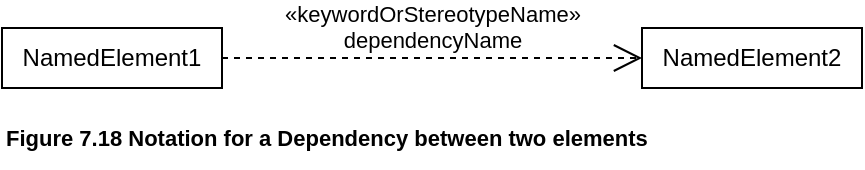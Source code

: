 <mxfile version="21.6.8" type="device" pages="4">
  <diagram name="7.18" id="AVX9XgGXYvlCAjr2DV2e">
    <mxGraphModel dx="880" dy="511" grid="1" gridSize="10" guides="1" tooltips="1" connect="1" arrows="1" fold="1" page="1" pageScale="1" pageWidth="1169" pageHeight="827" math="0" shadow="0">
      <root>
        <mxCell id="0" />
        <mxCell id="1" parent="0" />
        <mxCell id="v43Onr5ykAxE8IYJDJ8J-1" value="NamedElement1" style="html=1;whiteSpace=wrap;" vertex="1" parent="1">
          <mxGeometry y="30" width="110" height="30" as="geometry" />
        </mxCell>
        <mxCell id="v43Onr5ykAxE8IYJDJ8J-2" value="NamedElement2" style="html=1;whiteSpace=wrap;" vertex="1" parent="1">
          <mxGeometry x="320" y="30" width="110" height="30" as="geometry" />
        </mxCell>
        <mxCell id="v43Onr5ykAxE8IYJDJ8J-3" value="&lt;div&gt;«keywordOrStereotypeName»&lt;/div&gt;&lt;div&gt;dependencyName&lt;/div&gt;" style="endArrow=open;html=1;rounded=0;align=center;verticalAlign=bottom;dashed=1;endFill=0;labelBackgroundColor=none;entryX=0;entryY=0.5;entryDx=0;entryDy=0;exitX=1;exitY=0.5;exitDx=0;exitDy=0;endSize=12;" edge="1" parent="1" source="v43Onr5ykAxE8IYJDJ8J-1" target="v43Onr5ykAxE8IYJDJ8J-2">
          <mxGeometry relative="1" as="geometry">
            <mxPoint x="110" y="45" as="sourcePoint" />
            <mxPoint x="270" y="44.5" as="targetPoint" />
          </mxGeometry>
        </mxCell>
        <mxCell id="v43Onr5ykAxE8IYJDJ8J-4" value="&lt;b&gt;Figure 7.18 Notation for a Dependency between two elements&lt;/b&gt;" style="text;html=1;align=left;verticalAlign=middle;resizable=0;points=[];autosize=1;strokeColor=none;fillColor=none;fontSize=11;fontFamily=Helvetica;fontColor=default;" vertex="1" parent="1">
          <mxGeometry y="70" width="340" height="30" as="geometry" />
        </mxCell>
      </root>
    </mxGraphModel>
  </diagram>
  <diagram id="GzHcZ-AzKYH8O04BReOV" name="7.19">
    <mxGraphModel dx="880" dy="511" grid="1" gridSize="10" guides="1" tooltips="1" connect="1" arrows="1" fold="1" page="1" pageScale="1" pageWidth="1169" pageHeight="827" math="0" shadow="0">
      <root>
        <mxCell id="0" />
        <mxCell id="1" parent="0" />
        <mxCell id="_xoNd-q2XynYcJKWpoRw-1" value="CarFactory" style="html=1;whiteSpace=wrap;" vertex="1" parent="1">
          <mxGeometry width="110" height="50" as="geometry" />
        </mxCell>
        <mxCell id="_xoNd-q2XynYcJKWpoRw-2" value="Car" style="html=1;whiteSpace=wrap;" vertex="1" parent="1">
          <mxGeometry x="320" width="110" height="50" as="geometry" />
        </mxCell>
        <mxCell id="_xoNd-q2XynYcJKWpoRw-3" value="«instantiate»" style="endArrow=open;html=1;rounded=0;align=center;verticalAlign=bottom;dashed=1;endFill=0;labelBackgroundColor=none;entryX=0;entryY=0.5;entryDx=0;entryDy=0;exitX=1;exitY=0.5;exitDx=0;exitDy=0;endSize=12;" edge="1" parent="1" source="_xoNd-q2XynYcJKWpoRw-1" target="_xoNd-q2XynYcJKWpoRw-2">
          <mxGeometry relative="1" as="geometry">
            <mxPoint x="110" y="25" as="sourcePoint" />
            <mxPoint x="270" y="24.5" as="targetPoint" />
          </mxGeometry>
        </mxCell>
        <mxCell id="_xoNd-q2XynYcJKWpoRw-4" value="&lt;b&gt;Figure 7.19 An example of an «Instantiate» Dependency&lt;/b&gt;" style="text;html=1;align=left;verticalAlign=middle;resizable=0;points=[];autosize=1;strokeColor=none;fillColor=none;fontSize=11;fontFamily=Helvetica;fontColor=default;" vertex="1" parent="1">
          <mxGeometry y="50" width="310" height="30" as="geometry" />
        </mxCell>
      </root>
    </mxGraphModel>
  </diagram>
  <diagram id="R1fuRD7EvVFMdhy6P8HF" name="7.20">
    <mxGraphModel dx="880" dy="511" grid="1" gridSize="10" guides="1" tooltips="1" connect="1" arrows="1" fold="1" page="1" pageScale="1" pageWidth="1169" pageHeight="827" math="0" shadow="0">
      <root>
        <mxCell id="0" />
        <mxCell id="1" parent="0" />
        <mxCell id="p0qoMTA7mXyHL-Bzv7cV-1" value="Order" style="html=1;whiteSpace=wrap;" vertex="1" parent="1">
          <mxGeometry x="30" y="10" width="50" height="30" as="geometry" />
        </mxCell>
        <mxCell id="p0qoMTA7mXyHL-Bzv7cV-2" value="Line&lt;br&gt;Item" style="html=1;whiteSpace=wrap;" vertex="1" parent="1">
          <mxGeometry x="200" y="5" width="50" height="40" as="geometry" />
        </mxCell>
        <mxCell id="p0qoMTA7mXyHL-Bzv7cV-3" value="«use»" style="endArrow=open;html=1;rounded=0;align=center;verticalAlign=bottom;dashed=1;endFill=0;labelBackgroundColor=none;entryX=0;entryY=0.5;entryDx=0;entryDy=0;exitX=1;exitY=0.5;exitDx=0;exitDy=0;endSize=12;" edge="1" parent="1" source="p0qoMTA7mXyHL-Bzv7cV-1" target="p0qoMTA7mXyHL-Bzv7cV-2">
          <mxGeometry relative="1" as="geometry">
            <mxPoint x="110" y="25" as="sourcePoint" />
            <mxPoint x="270" y="24.5" as="targetPoint" />
            <mxPoint as="offset" />
          </mxGeometry>
        </mxCell>
        <mxCell id="p0qoMTA7mXyHL-Bzv7cV-4" value="&lt;b&gt;Figure 7.20 An example of a «use» Dependency&lt;/b&gt;" style="text;html=1;align=left;verticalAlign=middle;resizable=0;points=[];autosize=1;strokeColor=none;fillColor=none;fontSize=11;fontFamily=Helvetica;fontColor=default;" vertex="1" parent="1">
          <mxGeometry y="50" width="270" height="30" as="geometry" />
        </mxCell>
      </root>
    </mxGraphModel>
  </diagram>
  <diagram id="Ty7BtY0HAJfFGylVIrD7" name="7.21">
    <mxGraphModel dx="880" dy="511" grid="1" gridSize="10" guides="1" tooltips="1" connect="1" arrows="1" fold="1" page="1" pageScale="1" pageWidth="1169" pageHeight="827" math="0" shadow="0">
      <root>
        <mxCell id="0" />
        <mxCell id="1" parent="0" />
        <mxCell id="0xWmAYFpe4VVVlx3Cu_2-1" value="Business" style="html=1;whiteSpace=wrap;" vertex="1" parent="1">
          <mxGeometry x="70" width="110" height="40" as="geometry" />
        </mxCell>
        <mxCell id="0xWmAYFpe4VVVlx3Cu_2-2" value="Owner" style="html=1;whiteSpace=wrap;" vertex="1" parent="1">
          <mxGeometry y="120" width="110" height="40" as="geometry" />
        </mxCell>
        <mxCell id="0xWmAYFpe4VVVlx3Cu_2-3" value="Employee" style="html=1;whiteSpace=wrap;" vertex="1" parent="1">
          <mxGeometry x="140" y="120" width="110" height="40" as="geometry" />
        </mxCell>
        <mxCell id="0xWmAYFpe4VVVlx3Cu_2-4" value="" style="edgeStyle=elbowEdgeStyle;html=1;endArrow=block;elbow=vertical;endFill=0;dashed=1;rounded=0;entryX=0.5;entryY=1;entryDx=0;entryDy=0;exitX=0.5;exitY=0;exitDx=0;exitDy=0;endSize=12;" edge="1" parent="1" source="0xWmAYFpe4VVVlx3Cu_2-2" target="0xWmAYFpe4VVVlx3Cu_2-1">
          <mxGeometry width="100" height="75" relative="1" as="geometry">
            <mxPoint x="60" y="120" as="sourcePoint" />
            <mxPoint x="160" y="45" as="targetPoint" />
          </mxGeometry>
        </mxCell>
        <mxCell id="0xWmAYFpe4VVVlx3Cu_2-5" value="" style="edgeStyle=elbowEdgeStyle;html=1;endArrow=block;elbow=vertical;endFill=0;dashed=1;rounded=0;entryX=0.5;entryY=1;entryDx=0;entryDy=0;exitX=0.5;exitY=0;exitDx=0;exitDy=0;endSize=12;" edge="1" parent="1" source="0xWmAYFpe4VVVlx3Cu_2-3" target="0xWmAYFpe4VVVlx3Cu_2-1">
          <mxGeometry width="100" height="75" relative="1" as="geometry">
            <mxPoint x="360" y="135" as="sourcePoint" />
            <mxPoint x="460" y="60" as="targetPoint" />
          </mxGeometry>
        </mxCell>
        <mxCell id="gd_UaRPiolaXSgCAQ8E8-1" value="&lt;b&gt;Figure 7.21 An example of a realization Dependency&lt;/b&gt;" style="text;html=1;align=left;verticalAlign=middle;resizable=0;points=[];autosize=1;strokeColor=none;fillColor=none;fontSize=11;fontFamily=Helvetica;fontColor=default;" vertex="1" parent="1">
          <mxGeometry y="160" width="290" height="30" as="geometry" />
        </mxCell>
      </root>
    </mxGraphModel>
  </diagram>
</mxfile>
